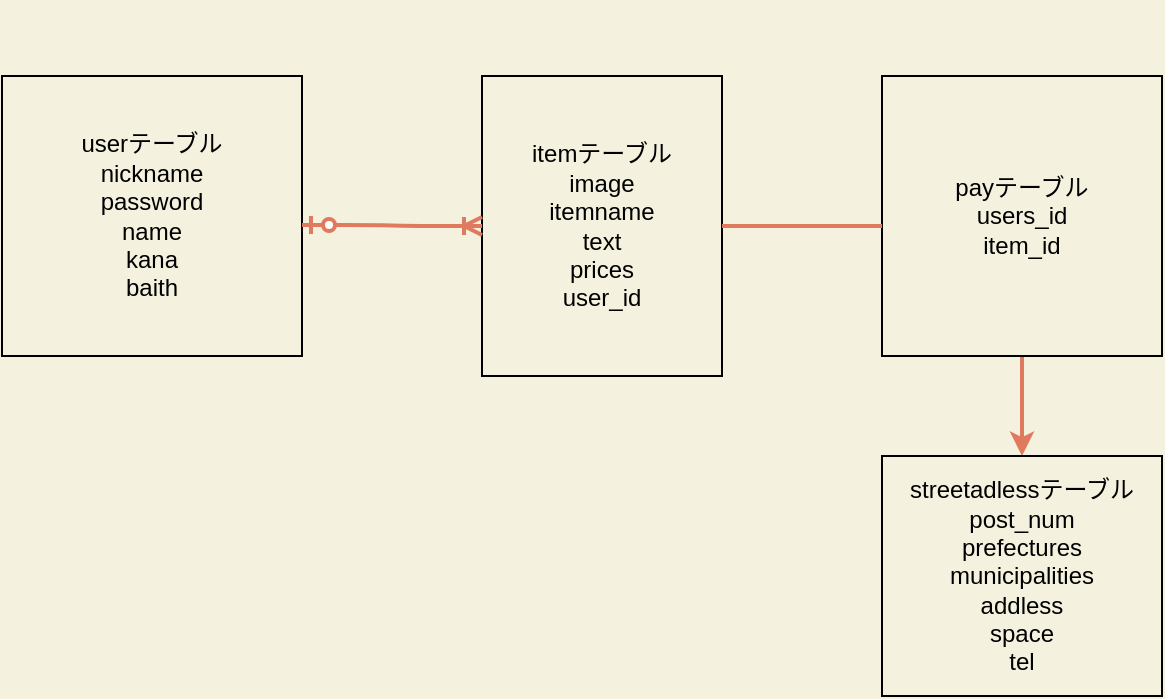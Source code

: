 <mxfile version="14.2.4" type="embed">
    <diagram id="8QZAsLc_vqQIYrThCr17" name="ページ1">
        <mxGraphModel dx="707" dy="573" grid="1" gridSize="10" guides="1" tooltips="1" connect="1" arrows="1" fold="1" page="1" pageScale="1" pageWidth="850" pageHeight="1100" background="#F4F1DE" math="0" shadow="0">
            <root>
                <mxCell id="0"/>
                <mxCell id="1" parent="0"/>
                <mxCell id="8" style="edgeStyle=orthogonalEdgeStyle;rounded=1;sketch=0;orthogonalLoop=1;jettySize=auto;html=1;exitX=0.5;exitY=1;exitDx=0;exitDy=0;entryX=0;entryY=0;entryDx=0;entryDy=0;fillColor=#F2CC8F;fontColor=#393C56;strokeColor=none;" edge="1" parent="1">
                    <mxGeometry relative="1" as="geometry">
                        <mxPoint x="180" y="200" as="sourcePoint"/>
                        <mxPoint x="280" y="320" as="targetPoint"/>
                    </mxGeometry>
                </mxCell>
                <mxCell id="108" style="edgeStyle=none;rounded=1;sketch=0;orthogonalLoop=1;jettySize=auto;html=1;exitX=0.5;exitY=0;exitDx=0;exitDy=0;strokeColor=#E07A5F;strokeWidth=2;fillColor=#F2CC8F;fontColor=#000000;" edge="1" parent="1">
                    <mxGeometry relative="1" as="geometry">
                        <mxPoint x="170" y="50" as="sourcePoint"/>
                        <mxPoint x="170" y="50" as="targetPoint"/>
                    </mxGeometry>
                </mxCell>
                <mxCell id="124" value="userテーブル&lt;br&gt;nickname&lt;br&gt;password&lt;br&gt;name&lt;br&gt;kana&lt;br&gt;baith" style="rounded=0;whiteSpace=wrap;html=1;sketch=0;strokeColor=#000000;fillColor=none;fontColor=#000000;" vertex="1" parent="1">
                    <mxGeometry x="80" y="80" width="150" height="140" as="geometry"/>
                </mxCell>
                <mxCell id="125" value="itemテーブル&lt;br&gt;image&lt;br&gt;itemname&lt;br&gt;text&lt;br&gt;prices&lt;br&gt;user_id&lt;br&gt;" style="rounded=0;whiteSpace=wrap;html=1;sketch=0;strokeColor=#000000;fillColor=none;fontColor=#000000;" vertex="1" parent="1">
                    <mxGeometry x="320" y="80" width="120" height="150" as="geometry"/>
                </mxCell>
                <mxCell id="138" style="edgeStyle=none;rounded=1;sketch=0;orthogonalLoop=1;jettySize=auto;html=1;exitX=0.5;exitY=1;exitDx=0;exitDy=0;entryX=0.5;entryY=0;entryDx=0;entryDy=0;strokeColor=#E07A5F;strokeWidth=2;fillColor=#F2CC8F;fontColor=#000000;" edge="1" parent="1" source="126" target="128">
                    <mxGeometry relative="1" as="geometry"/>
                </mxCell>
                <mxCell id="126" value="payテーブル&lt;br&gt;users_id&lt;br&gt;item_id" style="whiteSpace=wrap;html=1;aspect=fixed;rounded=0;sketch=0;strokeColor=#000000;fillColor=none;fontColor=#000000;" vertex="1" parent="1">
                    <mxGeometry x="520" y="80" width="140" height="140" as="geometry"/>
                </mxCell>
                <mxCell id="127" style="edgeStyle=none;rounded=1;sketch=0;orthogonalLoop=1;jettySize=auto;html=1;exitX=0.5;exitY=1;exitDx=0;exitDy=0;strokeColor=#E07A5F;strokeWidth=2;fillColor=#F2CC8F;fontColor=#000000;" edge="1" parent="1" source="126" target="126">
                    <mxGeometry relative="1" as="geometry"/>
                </mxCell>
                <mxCell id="128" value="streetadlessテーブル&lt;br&gt;post_num&lt;br&gt;prefectures&lt;br&gt;municipalities&lt;br&gt;addless&lt;br&gt;space&lt;br&gt;tel" style="rounded=0;whiteSpace=wrap;html=1;sketch=0;strokeColor=#000000;fillColor=none;fontColor=#000000;" vertex="1" parent="1">
                    <mxGeometry x="520" y="270" width="140" height="120" as="geometry"/>
                </mxCell>
                <mxCell id="135" value="" style="edgeStyle=entityRelationEdgeStyle;fontSize=12;html=1;endArrow=ERoneToMany;startArrow=ERzeroToOne;strokeColor=#E07A5F;strokeWidth=2;fillColor=#F2CC8F;" edge="1" parent="1">
                    <mxGeometry width="100" height="100" relative="1" as="geometry">
                        <mxPoint x="230" y="154.5" as="sourcePoint"/>
                        <mxPoint x="320" y="155" as="targetPoint"/>
                    </mxGeometry>
                </mxCell>
                <mxCell id="137" value="" style="line;strokeWidth=2;html=1;rounded=0;sketch=0;fillColor=none;fontColor=#000000;strokeColor=#E07A5F;" vertex="1" parent="1">
                    <mxGeometry x="440" y="150" width="80" height="10" as="geometry"/>
                </mxCell>
            </root>
        </mxGraphModel>
    </diagram>
</mxfile>